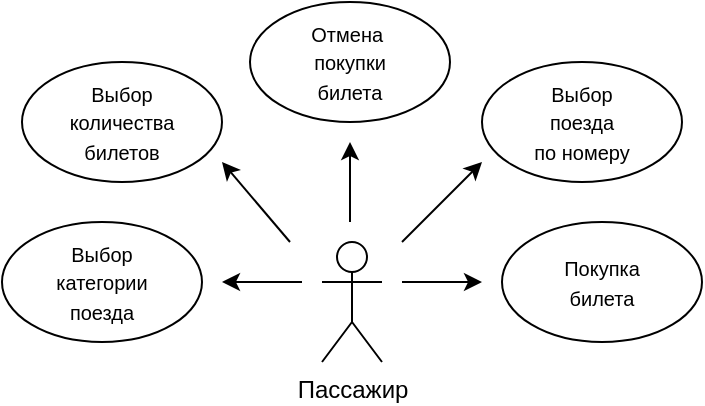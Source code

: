 <mxfile version="18.0.6" type="device"><diagram id="Vpx-wK_Fg0_9GZv-Ugwa" name="Страница 1"><mxGraphModel dx="730" dy="371" grid="0" gridSize="10" guides="1" tooltips="1" connect="1" arrows="1" fold="1" page="1" pageScale="1" pageWidth="827" pageHeight="1169" math="0" shadow="0"><root><mxCell id="0"/><mxCell id="1" parent="0"/><mxCell id="0-R7PsxmJ-7cWfr96BdW-1" value="Пассажир" style="shape=umlActor;verticalLabelPosition=bottom;verticalAlign=top;html=1;outlineConnect=0;" parent="1" vertex="1"><mxGeometry x="400" y="300" width="30" height="60" as="geometry"/></mxCell><mxCell id="0-R7PsxmJ-7cWfr96BdW-5" value="" style="endArrow=classic;html=1;rounded=0;" parent="1" edge="1"><mxGeometry width="50" height="50" relative="1" as="geometry"><mxPoint x="390" y="320" as="sourcePoint"/><mxPoint x="350" y="320" as="targetPoint"/></mxGeometry></mxCell><mxCell id="0-R7PsxmJ-7cWfr96BdW-6" value="&lt;font style=&quot;font-size: 10px;&quot;&gt;Выбор&lt;br&gt;категории&lt;br&gt;поезда&lt;/font&gt;" style="ellipse;whiteSpace=wrap;html=1;" parent="1" vertex="1"><mxGeometry x="240" y="290" width="100" height="60" as="geometry"/></mxCell><mxCell id="0-R7PsxmJ-7cWfr96BdW-7" value="" style="endArrow=classic;html=1;rounded=0;" parent="1" edge="1"><mxGeometry width="50" height="50" relative="1" as="geometry"><mxPoint x="414" y="290" as="sourcePoint"/><mxPoint x="414" y="250" as="targetPoint"/></mxGeometry></mxCell><mxCell id="0-R7PsxmJ-7cWfr96BdW-8" value="&lt;font style=&quot;font-size: 10px;&quot;&gt;Отмена&amp;nbsp;&lt;br&gt;покупки&lt;br&gt;билета&lt;br&gt;&lt;/font&gt;" style="ellipse;whiteSpace=wrap;html=1;" parent="1" vertex="1"><mxGeometry x="364" y="180" width="100" height="60" as="geometry"/></mxCell><mxCell id="0-R7PsxmJ-7cWfr96BdW-10" value="" style="endArrow=classic;html=1;rounded=0;" parent="1" edge="1"><mxGeometry width="50" height="50" relative="1" as="geometry"><mxPoint x="440" y="320" as="sourcePoint"/><mxPoint x="480" y="320" as="targetPoint"/></mxGeometry></mxCell><mxCell id="0-R7PsxmJ-7cWfr96BdW-11" value="&lt;span style=&quot;font-size: 10px;&quot;&gt;Покупка&lt;br&gt;билета&lt;/span&gt;" style="ellipse;whiteSpace=wrap;html=1;" parent="1" vertex="1"><mxGeometry x="490" y="290" width="100" height="60" as="geometry"/></mxCell><mxCell id="0-R7PsxmJ-7cWfr96BdW-12" value="" style="endArrow=classic;html=1;rounded=0;" parent="1" edge="1"><mxGeometry width="50" height="50" relative="1" as="geometry"><mxPoint x="440" y="300" as="sourcePoint"/><mxPoint x="480" y="260" as="targetPoint"/></mxGeometry></mxCell><mxCell id="0-R7PsxmJ-7cWfr96BdW-13" value="&lt;span style=&quot;font-size: 10px;&quot;&gt;Выбор&lt;br&gt;поезда&lt;br&gt;по номеру&lt;/span&gt;" style="ellipse;whiteSpace=wrap;html=1;" parent="1" vertex="1"><mxGeometry x="480" y="210" width="100" height="60" as="geometry"/></mxCell><mxCell id="0-R7PsxmJ-7cWfr96BdW-14" value="" style="endArrow=classic;html=1;rounded=0;" parent="1" edge="1"><mxGeometry width="50" height="50" relative="1" as="geometry"><mxPoint x="384" y="300" as="sourcePoint"/><mxPoint x="350" y="260" as="targetPoint"/></mxGeometry></mxCell><mxCell id="0-R7PsxmJ-7cWfr96BdW-15" value="&lt;span style=&quot;font-size: 10px;&quot;&gt;Выбор&lt;br&gt;количества&lt;br&gt;билетов&lt;br&gt;&lt;/span&gt;" style="ellipse;whiteSpace=wrap;html=1;" parent="1" vertex="1"><mxGeometry x="250" y="210" width="100" height="60" as="geometry"/></mxCell></root></mxGraphModel></diagram></mxfile>